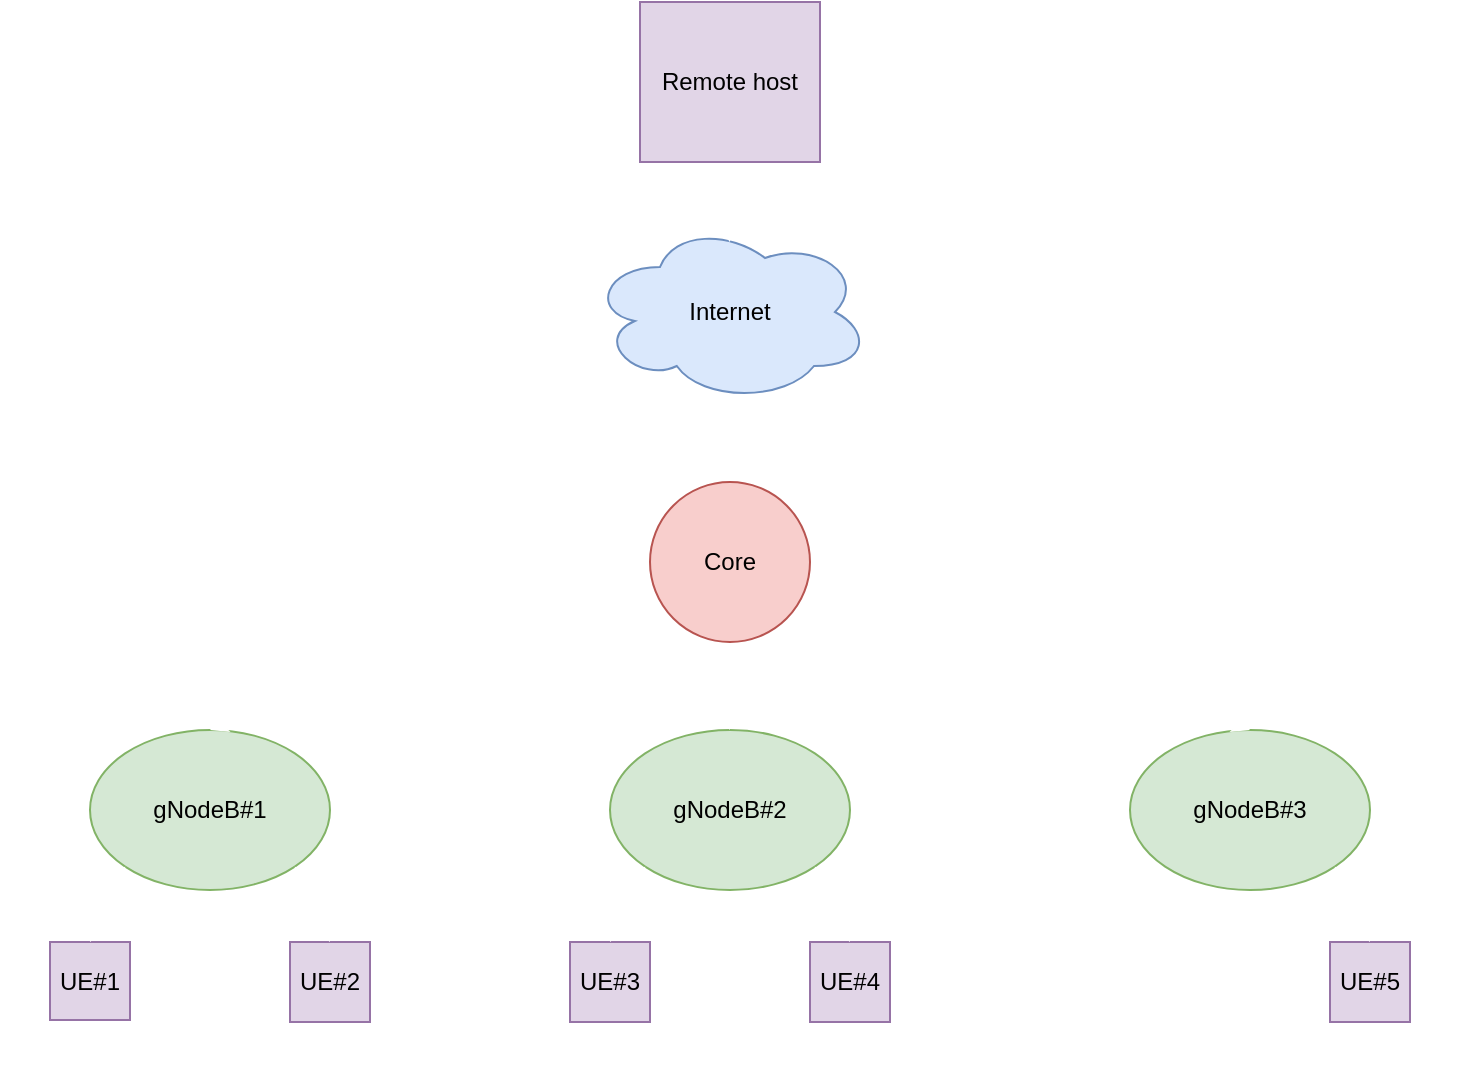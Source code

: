 <mxfile version="26.0.4">
  <diagram name="Stránka-1" id="tPQLCeAHyIVqHolzOuc0">
    <mxGraphModel dx="834" dy="312" grid="1" gridSize="10" guides="1" tooltips="1" connect="1" arrows="1" fold="1" page="1" pageScale="1" pageWidth="60" pageHeight="60" math="0" shadow="0">
      <root>
        <mxCell id="0" />
        <mxCell id="1" parent="0" />
        <mxCell id="rbAQHlga16BtLeT3uhwm-1" value="gNodeB#1" style="ellipse;whiteSpace=wrap;html=1;fillColor=#d5e8d4;strokeColor=#82b366;" parent="1" vertex="1">
          <mxGeometry x="668" y="864" width="120" height="80" as="geometry" />
        </mxCell>
        <mxCell id="rbAQHlga16BtLeT3uhwm-2" value="gNodeB#2" style="ellipse;whiteSpace=wrap;html=1;fillColor=#d5e8d4;strokeColor=#82b366;" parent="1" vertex="1">
          <mxGeometry x="928" y="864" width="120" height="80" as="geometry" />
        </mxCell>
        <mxCell id="rbAQHlga16BtLeT3uhwm-3" value="gNodeB#3" style="ellipse;whiteSpace=wrap;html=1;fillColor=#d5e8d4;strokeColor=#82b366;" parent="1" vertex="1">
          <mxGeometry x="1188" y="864" width="120" height="80" as="geometry" />
        </mxCell>
        <mxCell id="rbAQHlga16BtLeT3uhwm-4" value="UE#2" style="rounded=0;whiteSpace=wrap;html=1;fillColor=#e1d5e7;strokeColor=#9673a6;" parent="1" vertex="1">
          <mxGeometry x="768" y="970" width="40" height="40" as="geometry" />
        </mxCell>
        <mxCell id="rbAQHlga16BtLeT3uhwm-5" value="UE#1" style="rounded=0;whiteSpace=wrap;html=1;fillColor=#e1d5e7;strokeColor=#9673a6;" parent="1" vertex="1">
          <mxGeometry x="648" y="970" width="40" height="39" as="geometry" />
        </mxCell>
        <mxCell id="rbAQHlga16BtLeT3uhwm-6" value="UE#4" style="rounded=0;whiteSpace=wrap;html=1;fillColor=#e1d5e7;strokeColor=#9673a6;" parent="1" vertex="1">
          <mxGeometry x="1028" y="970" width="40" height="40" as="geometry" />
        </mxCell>
        <mxCell id="rbAQHlga16BtLeT3uhwm-7" value="UE#5" style="rounded=0;whiteSpace=wrap;html=1;fillColor=#e1d5e7;strokeColor=#9673a6;" parent="1" vertex="1">
          <mxGeometry x="1288" y="970" width="40" height="40" as="geometry" />
        </mxCell>
        <mxCell id="rbAQHlga16BtLeT3uhwm-8" value="Internet" style="ellipse;shape=cloud;whiteSpace=wrap;html=1;fillColor=#dae8fc;strokeColor=#6c8ebf;" parent="1" vertex="1">
          <mxGeometry x="918" y="610" width="140" height="90" as="geometry" />
        </mxCell>
        <mxCell id="rbAQHlga16BtLeT3uhwm-9" value="" style="endArrow=classic;html=1;rounded=0;entryX=0;entryY=1;entryDx=0;entryDy=0;startArrow=classic;startFill=1;strokeColor=#FFFFFF;" parent="1" target="rbAQHlga16BtLeT3uhwm-1" edge="1">
          <mxGeometry width="50" height="50" relative="1" as="geometry">
            <mxPoint x="668" y="970" as="sourcePoint" />
            <mxPoint x="698" y="946" as="targetPoint" />
          </mxGeometry>
        </mxCell>
        <mxCell id="rbAQHlga16BtLeT3uhwm-10" value="" style="endArrow=classic;html=1;rounded=0;entryX=1;entryY=1;entryDx=0;entryDy=0;startArrow=classic;startFill=1;strokeColor=#FFFFFF;" parent="1" target="rbAQHlga16BtLeT3uhwm-1" edge="1">
          <mxGeometry width="50" height="50" relative="1" as="geometry">
            <mxPoint x="788" y="970" as="sourcePoint" />
            <mxPoint x="758" y="944" as="targetPoint" />
          </mxGeometry>
        </mxCell>
        <mxCell id="rbAQHlga16BtLeT3uhwm-11" value="" style="endArrow=classic;html=1;rounded=0;entryX=1;entryY=1;entryDx=0;entryDy=0;startArrow=classic;startFill=1;strokeColor=#FFFFFF;" parent="1" target="rbAQHlga16BtLeT3uhwm-2" edge="1">
          <mxGeometry width="50" height="50" relative="1" as="geometry">
            <mxPoint x="1048" y="970" as="sourcePoint" />
            <mxPoint x="968" y="932" as="targetPoint" />
          </mxGeometry>
        </mxCell>
        <mxCell id="rbAQHlga16BtLeT3uhwm-12" value="" style="endArrow=classic;html=1;rounded=0;entryX=1;entryY=1;entryDx=0;entryDy=0;startArrow=classic;startFill=1;strokeColor=#FFFFFF;" parent="1" target="rbAQHlga16BtLeT3uhwm-3" edge="1">
          <mxGeometry width="50" height="50" relative="1" as="geometry">
            <mxPoint x="1308" y="970" as="sourcePoint" />
            <mxPoint x="1308" y="944" as="targetPoint" />
          </mxGeometry>
        </mxCell>
        <mxCell id="rbAQHlga16BtLeT3uhwm-13" value="" style="endArrow=classic;html=1;rounded=0;exitX=0.5;exitY=0;exitDx=0;exitDy=0;startArrow=classic;startFill=1;strokeColor=#FFFFFF;" parent="1" edge="1">
          <mxGeometry width="50" height="50" relative="1" as="geometry">
            <mxPoint x="987.8" y="864" as="sourcePoint" />
            <mxPoint x="988" y="816" as="targetPoint" />
          </mxGeometry>
        </mxCell>
        <mxCell id="rbAQHlga16BtLeT3uhwm-14" value="" style="endArrow=classic;html=1;rounded=0;entryX=1;entryY=0.5;entryDx=0;entryDy=0;exitX=0.5;exitY=0;exitDx=0;exitDy=0;startArrow=classic;startFill=1;strokeColor=#FFFFFF;" parent="1" source="rbAQHlga16BtLeT3uhwm-3" target="rbAQHlga16BtLeT3uhwm-25" edge="1">
          <mxGeometry width="50" height="50" relative="1" as="geometry">
            <mxPoint x="1248" y="846" as="sourcePoint" />
            <mxPoint x="1022.5" y="780" as="targetPoint" />
          </mxGeometry>
        </mxCell>
        <mxCell id="rbAQHlga16BtLeT3uhwm-15" value="" style="endArrow=classic;html=1;rounded=0;entryX=0;entryY=0.5;entryDx=0;entryDy=0;exitX=0.5;exitY=0;exitDx=0;exitDy=0;startArrow=classic;startFill=1;strokeColor=#FFFFFF;" parent="1" source="rbAQHlga16BtLeT3uhwm-1" target="rbAQHlga16BtLeT3uhwm-25" edge="1">
          <mxGeometry width="50" height="50" relative="1" as="geometry">
            <mxPoint x="1038" y="1064" as="sourcePoint" />
            <mxPoint x="953.5" y="780" as="targetPoint" />
          </mxGeometry>
        </mxCell>
        <mxCell id="rbAQHlga16BtLeT3uhwm-16" value="" style="endArrow=classic;html=1;rounded=0;exitX=0.5;exitY=0;exitDx=0;exitDy=0;startArrow=classic;startFill=1;strokeColor=#FFFFFF;" parent="1" source="rbAQHlga16BtLeT3uhwm-25" edge="1">
          <mxGeometry width="50" height="50" relative="1" as="geometry">
            <mxPoint x="987.8" y="744" as="sourcePoint" />
            <mxPoint x="988" y="700" as="targetPoint" />
          </mxGeometry>
        </mxCell>
        <mxCell id="rbAQHlga16BtLeT3uhwm-17" value="" style="endArrow=classic;html=1;rounded=0;startArrow=classic;startFill=1;strokeColor=#FFFFFF;" parent="1" edge="1">
          <mxGeometry width="50" height="50" relative="1" as="geometry">
            <mxPoint x="987.76" y="620" as="sourcePoint" />
            <mxPoint x="988" y="580" as="targetPoint" />
          </mxGeometry>
        </mxCell>
        <mxCell id="rbAQHlga16BtLeT3uhwm-18" value="UE#3" style="rounded=0;whiteSpace=wrap;html=1;fillColor=#e1d5e7;strokeColor=#9673a6;" parent="1" vertex="1">
          <mxGeometry x="908" y="970" width="40" height="40" as="geometry" />
        </mxCell>
        <mxCell id="rbAQHlga16BtLeT3uhwm-19" value="" style="endArrow=classic;html=1;rounded=0;entryX=0;entryY=1;entryDx=0;entryDy=0;startArrow=classic;startFill=1;strokeColor=#FFFFFF;" parent="1" target="rbAQHlga16BtLeT3uhwm-2" edge="1">
          <mxGeometry width="50" height="50" relative="1" as="geometry">
            <mxPoint x="928" y="970" as="sourcePoint" />
            <mxPoint x="958" y="932" as="targetPoint" />
          </mxGeometry>
        </mxCell>
        <mxCell id="rbAQHlga16BtLeT3uhwm-20" value="In phone call" style="text;html=1;align=center;verticalAlign=middle;resizable=0;points=[];autosize=1;fontSize=12;fontStyle=1;fillColor=none;fontColor=#FFFFFF;" parent="1" vertex="1">
          <mxGeometry x="623" y="1009" width="90" height="30" as="geometry" />
        </mxCell>
        <mxCell id="rbAQHlga16BtLeT3uhwm-21" value="Browsing web" style="text;html=1;align=center;verticalAlign=middle;resizable=0;points=[];autosize=1;fillColor=none;fontColor=#FFFFFF;fontStyle=1" parent="1" vertex="1">
          <mxGeometry x="738" y="1010" width="100" height="30" as="geometry" />
        </mxCell>
        <mxCell id="rbAQHlga16BtLeT3uhwm-22" value="In phone call" style="text;html=1;align=center;verticalAlign=middle;resizable=0;points=[];autosize=1;fontSize=12;fontStyle=1;fillColor=none;fontColor=#FFFFFF;" parent="1" vertex="1">
          <mxGeometry x="883" y="1010" width="90" height="30" as="geometry" />
        </mxCell>
        <mxCell id="rbAQHlga16BtLeT3uhwm-23" value="Browsing web" style="text;html=1;align=center;verticalAlign=middle;resizable=0;points=[];autosize=1;fontSize=12;fontStyle=1;fillColor=none;fontColor=#FFFFFF;" parent="1" vertex="1">
          <mxGeometry x="998" y="1010" width="100" height="30" as="geometry" />
        </mxCell>
        <mxCell id="rbAQHlga16BtLeT3uhwm-24" value="Browsing web" style="text;html=1;align=center;verticalAlign=middle;resizable=0;points=[];autosize=1;fontSize=12;fontStyle=1;fillColor=none;fontColor=#FFFFFF;" parent="1" vertex="1">
          <mxGeometry x="1258" y="1009" width="100" height="30" as="geometry" />
        </mxCell>
        <mxCell id="rbAQHlga16BtLeT3uhwm-25" value="Core" style="ellipse;whiteSpace=wrap;html=1;fillColor=#f8cecc;strokeColor=#b85450;" parent="1" vertex="1">
          <mxGeometry x="948" y="740" width="80" height="80" as="geometry" />
        </mxCell>
        <mxCell id="rbAQHlga16BtLeT3uhwm-26" value="Remote host" style="rounded=0;whiteSpace=wrap;html=1;fillColor=#e1d5e7;strokeColor=#9673a6;" parent="1" vertex="1">
          <mxGeometry x="943" y="500" width="90" height="80" as="geometry" />
        </mxCell>
      </root>
    </mxGraphModel>
  </diagram>
</mxfile>
